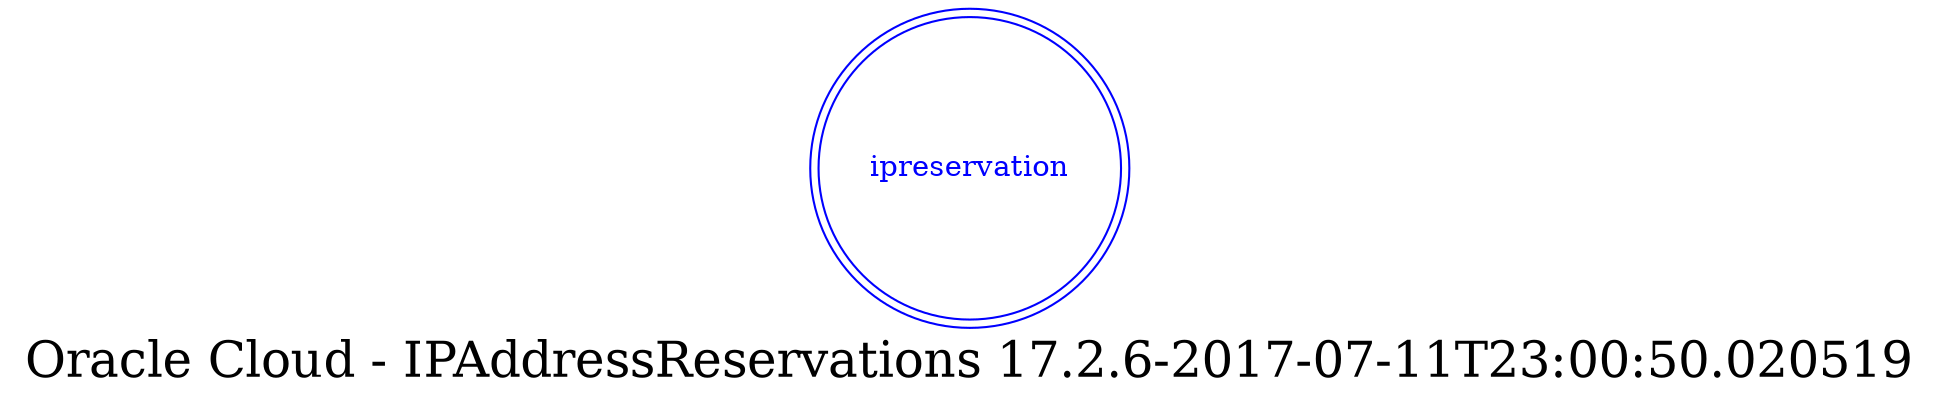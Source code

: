 digraph LexiconGraph {
graph[label="Oracle Cloud - IPAddressReservations 17.2.6-2017-07-11T23:00:50.020519", fontsize=24]
splines=true
"ipreservation" [color=blue, fontcolor=blue, shape=doublecircle]
}
